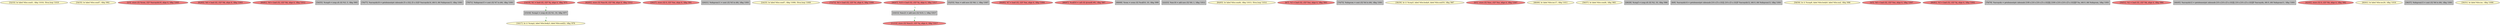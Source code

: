 
digraph G {


node1013 [fillcolor=lemonchiffon,label="[32/33]  br label %for.cond1, !dbg !1018, !llvm.loop !1019",shape=ellipse,style=filled ]
node1012 [fillcolor=lemonchiffon,label="[34/35]  br label %for.cond7, !dbg !992",shape=ellipse,style=filled ]
node991 [fillcolor=lightcoral,label="[2/3]  store i32 %rem, i32* %arrayidx16, align 4, !dbg !1005",shape=ellipse,style=filled ]
node982 [fillcolor=lightcoral,label="[82/83]  %6 = load i32, i32* %k, align 4, !dbg !1003",shape=ellipse,style=filled ]
node990 [fillcolor=lightcoral,label="[60/61]  %9 = load i32, i32* %k, align 4, !dbg !1012",shape=ellipse,style=filled ]
node979 [fillcolor=grey,label="[54/55]  %cmp8 = icmp slt i32 %3, 5, !dbg !995",shape=rectangle,style=filled ]
node1002 [fillcolor=grey,label="[76/77]  %arrayidx16 = getelementptr inbounds [5 x i32], [5 x i32]* %arrayidx14, i64 0, i64 %idxprom15, !dbg !1001",shape=rectangle,style=filled ]
node984 [fillcolor=grey,label="[70/71]  %idxprom15 = sext i32 %7 to i64, !dbg !1001",shape=rectangle,style=filled ]
node977 [fillcolor=lemonchiffon,label="[16/17]  br i1 %cmp2, label %for.body3, label %for.end22, !dbg !978",shape=ellipse,style=filled ]
node989 [fillcolor=lightcoral,label="[62/63]  store i32 %inc18, i32* %k, align 4, !dbg !1012",shape=ellipse,style=filled ]
node1016 [fillcolor=lightcoral,label="[26/27]  store i32 0, i32* %m, align 4, !dbg !991",shape=ellipse,style=filled ]
node976 [fillcolor=grey,label="[15/18]  %cmp2 = icmp slt i32 %1, 10, !dbg !977",shape=rectangle,style=filled ]
node981 [fillcolor=grey,label="[20/21]  %idxprom11 = sext i32 %5 to i64, !dbg !1001",shape=rectangle,style=filled ]
node1017 [fillcolor=lemonchiffon,label="[24/25]  br label %for.cond7, !dbg !1008, !llvm.loop !1009",shape=ellipse,style=filled ]
node983 [fillcolor=lightcoral,label="[72/73]  %4 = load i32, i32* %i, align 4, !dbg !1000",shape=ellipse,style=filled ]
node1005 [fillcolor=lightcoral,label="[46/47]  %10 = load i32, i32* %j, align 4, !dbg !1017",shape=ellipse,style=filled ]
node978 [fillcolor=grey,label="[52/53]  %inc = add nsw i32 %8, 1, !dbg !1007",shape=rectangle,style=filled ]
node999 [fillcolor=lightcoral,label="[84/85]  %7 = load i32, i32* %m, align 4, !dbg !1004",shape=ellipse,style=filled ]
node987 [fillcolor=lightcoral,label="[66/67]  %call10 = call i32 @rand() #3, !dbg !997",shape=ellipse,style=filled ]
node985 [fillcolor=grey,label="[68/69]  %rem = srem i32 %call10, 10, !dbg !999",shape=rectangle,style=filled ]
node1014 [fillcolor=grey,label="[22/23]  %inc18 = add nsw i32 %9, 1, !dbg !1012",shape=rectangle,style=filled ]
node988 [fillcolor=lemonchiffon,label="[64/65]  br label %for.cond4, !dbg !1013, !llvm.loop !1014",shape=ellipse,style=filled ]
node992 [fillcolor=lightcoral,label="[6/7]  %3 = load i32, i32* %m, align 4, !dbg !993",shape=ellipse,style=filled ]
node994 [fillcolor=grey,label="[74/75]  %idxprom = sext i32 %4 to i64, !dbg !1001",shape=rectangle,style=filled ]
node1009 [fillcolor=lemonchiffon,label="[38/39]  br i1 %cmp5, label %for.body6, label %for.end19, !dbg !987",shape=ellipse,style=filled ]
node995 [fillcolor=lightcoral,label="[0/1]  store i32 %inc, i32* %m, align 4, !dbg !1007",shape=ellipse,style=filled ]
node980 [fillcolor=lightcoral,label="[14/19]  %1 = load i32, i32* %j, align 4, !dbg !975",shape=ellipse,style=filled ]
node1004 [fillcolor=lemonchiffon,label="[48/49]  br label %for.inc17, !dbg !1011",shape=ellipse,style=filled ]
node1018 [fillcolor=lightcoral,label="[11/12]  store i32 %inc21, i32* %j, align 4, !dbg !1017",shape=ellipse,style=filled ]
node996 [fillcolor=lemonchiffon,label="[56/57]  br label %for.cond4, !dbg !983",shape=ellipse,style=filled ]
node1015 [fillcolor=grey,label="[28/29]  %cmp5 = icmp slt i32 %2, 10, !dbg !986",shape=rectangle,style=filled ]
node986 [fillcolor=grey,label="[8/9]  %arrayidx14 = getelementptr inbounds [10 x [5 x i32]], [10 x [5 x i32]]* %arrayidx12, i64 0, i64 %idxprom13, !dbg !1001",shape=rectangle,style=filled ]
node997 [fillcolor=lemonchiffon,label="[58/59]  br i1 %cmp8, label %for.body9, label %for.end, !dbg !996",shape=ellipse,style=filled ]
node998 [fillcolor=grey,label="[10/13]  %inc21 = add nsw i32 %10, 1, !dbg !1017",shape=rectangle,style=filled ]
node993 [fillcolor=lightcoral,label="[4/5]  %8 = load i32, i32* %m, align 4, !dbg !1007",shape=ellipse,style=filled ]
node1000 [fillcolor=lightcoral,label="[80/81]  %5 = load i32, i32* %j, align 4, !dbg !1002",shape=ellipse,style=filled ]
node1001 [fillcolor=grey,label="[78/79]  %arrayidx = getelementptr inbounds [100 x [10 x [10 x [5 x i32]]]], [100 x [10 x [10 x [5 x i32]]]]* %a, i64 0, i64 %idxprom, !dbg !1001",shape=rectangle,style=filled ]
node1003 [fillcolor=lightcoral,label="[50/51]  %2 = load i32, i32* %k, align 4, !dbg !984",shape=ellipse,style=filled ]
node1006 [fillcolor=grey,label="[44/45]  %arrayidx12 = getelementptr inbounds [10 x [10 x [5 x i32]]], [10 x [10 x [5 x i32]]]* %arrayidx, i64 0, i64 %idxprom11, !dbg !1001",shape=rectangle,style=filled ]
node1007 [fillcolor=lightcoral,label="[42/43]  store i32 0, i32* %k, align 4, !dbg !982",shape=ellipse,style=filled ]
node1008 [fillcolor=lemonchiffon,label="[40/41]  br label %for.inc20, !dbg !1016",shape=ellipse,style=filled ]
node1010 [fillcolor=grey,label="[36/37]  %idxprom13 = sext i32 %6 to i64, !dbg !1001",shape=rectangle,style=filled ]
node1011 [fillcolor=lemonchiffon,label="[30/31]  br label %for.inc, !dbg !1006",shape=ellipse,style=filled ]

node1005->node998 [style=dotted,color=forestgreen,label="T",fontcolor=forestgreen ]
node998->node1018 [style=dotted,color=forestgreen,label="T",fontcolor=forestgreen ]
node980->node976 [style=dotted,color=forestgreen,label="T",fontcolor=forestgreen ]
node976->node977 [style=dotted,color=forestgreen,label="T",fontcolor=forestgreen ]


}
